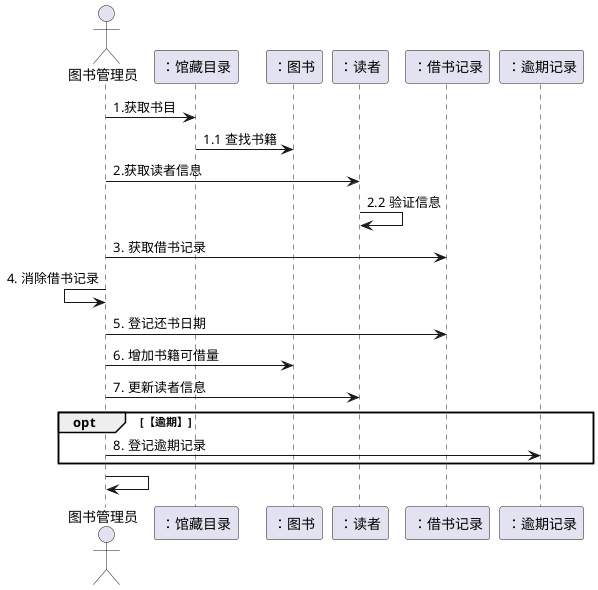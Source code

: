 @startuml

actor 图书管理员 as bm
participant "：馆藏目录" as tools
participant "：图书" as book
participant "：读者" as read
participant "：借书记录" as ji
participant "：逾期记录" as yu


bm -> tools: 1.获取书目
tools -> book: 1.1 查找书籍
bm -> read: 2.获取读者信息
read -> read: 2.2 验证信息
bm -> ji: 3. 获取借书记录
bm <- bm: 4. 消除借书记录
bm -> ji: 5. 登记还书日期
bm -> book: 6. 增加书籍可借量
bm -> read: 7. 更新读者信息
opt 【逾期】
bm -> yu: 8. 登记逾期记录
end
bm -> bm

@enduml